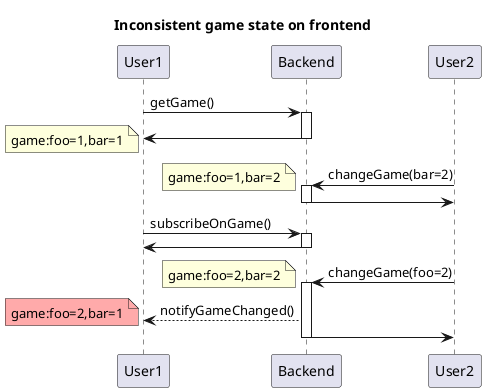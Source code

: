@startuml

title Inconsistent game state on frontend

User1 -> Backend: getGame()
activate Backend
Backend -> User1
deactivate Backend
note left: game:foo=1,bar=1

User2 -> Backend: changeGame(bar=2)
activate Backend
note left: game:foo=1,bar=2
Backend -> User2
deactivate Backend


User1 -> Backend: subscribeOnGame()
activate Backend

Backend -> User1
deactivate Backend

User2 -> Backend: changeGame(foo=2)
activate Backend
note left: game:foo=2,bar=2
Backend --> User1: notifyGameChanged()
note left #FFAAAA: game:foo=2,bar=1
Backend -> User2
deactivate Backend



@enduml